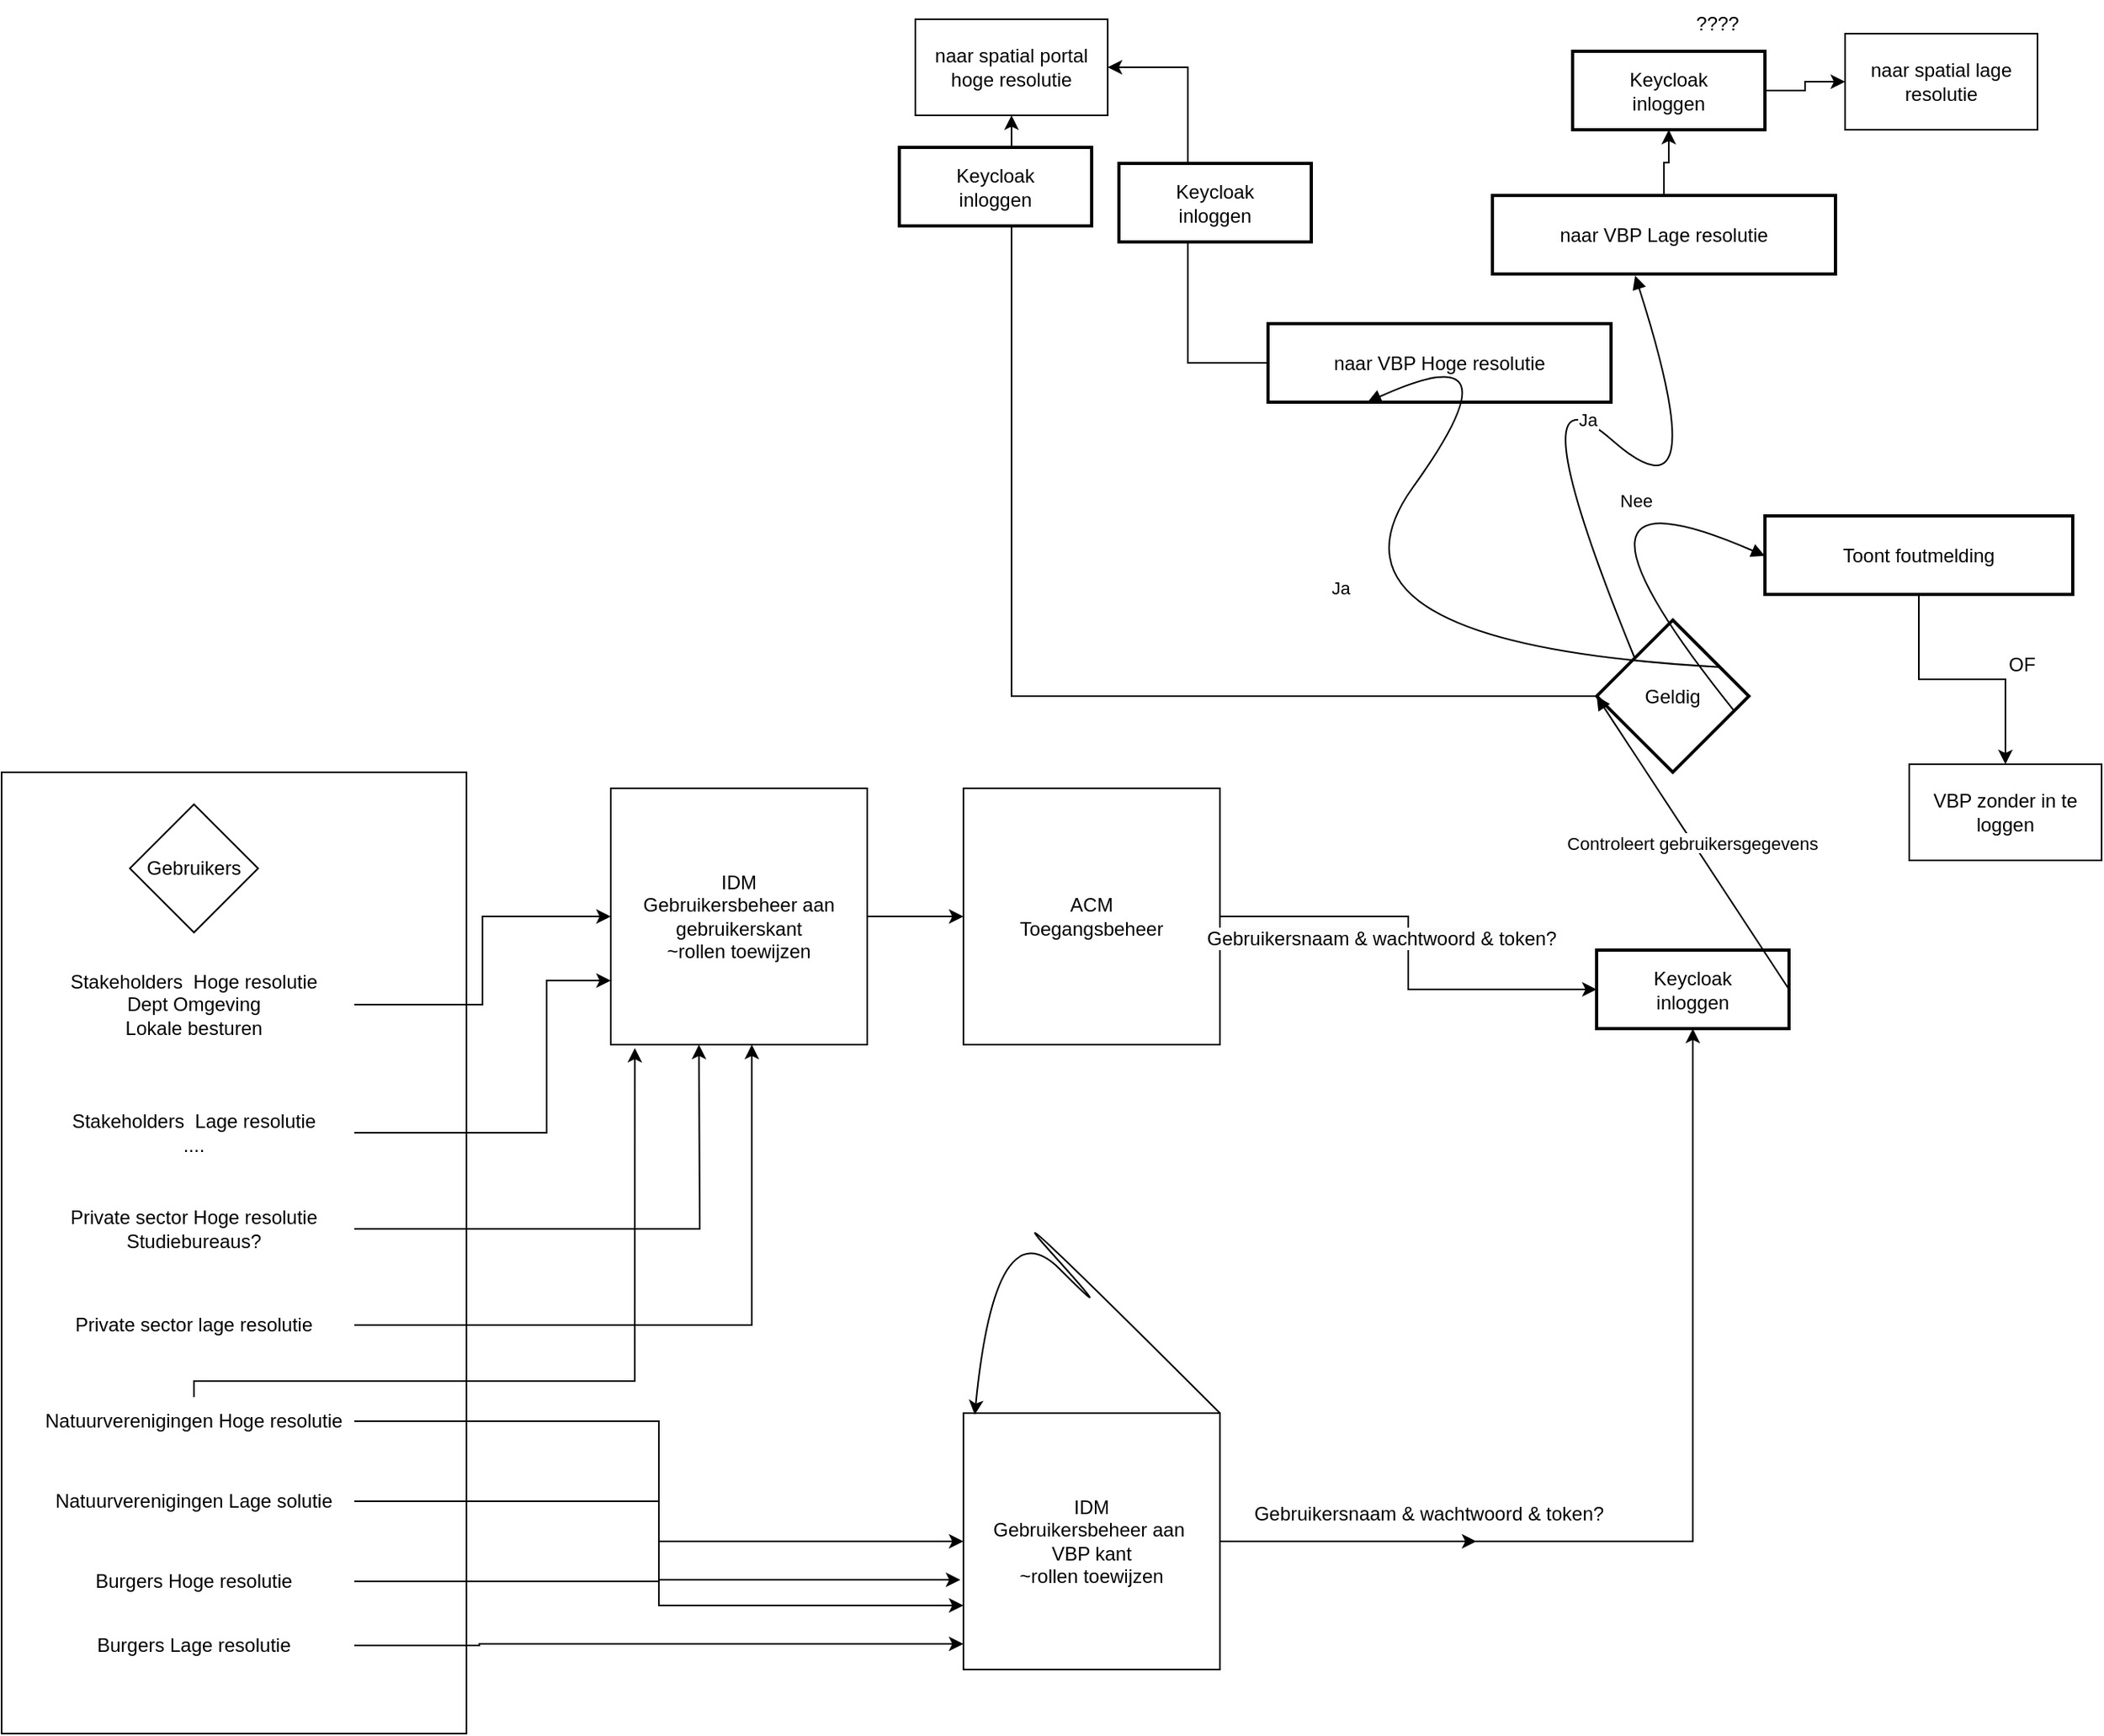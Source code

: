 <mxfile version="25.0.1">
  <diagram name="Pagina-1" id="hAarfXw_meTYoNTCz8BX">
    <mxGraphModel dx="1434" dy="746" grid="1" gridSize="10" guides="1" tooltips="1" connect="1" arrows="1" fold="1" page="1" pageScale="1" pageWidth="827" pageHeight="1169" math="0" shadow="0">
      <root>
        <mxCell id="0" />
        <mxCell id="1" parent="0" />
        <mxCell id="4" value="Keycloak&#xa;inloggen" style="whiteSpace=wrap;strokeWidth=2;" parent="1" vertex="1">
          <mxGeometry x="1015" y="641" width="120" height="49" as="geometry" />
        </mxCell>
        <mxCell id="3wPm9dcY4KfJVksnPoh3-55" style="edgeStyle=orthogonalEdgeStyle;rounded=0;orthogonalLoop=1;jettySize=auto;html=1;entryX=0.5;entryY=1;entryDx=0;entryDy=0;" edge="1" parent="1" source="5" target="3wPm9dcY4KfJVksnPoh3-50">
          <mxGeometry relative="1" as="geometry" />
        </mxCell>
        <mxCell id="5" value="Geldig" style="rhombus;strokeWidth=2;whiteSpace=wrap;" parent="1" vertex="1">
          <mxGeometry x="1015" y="435" width="95" height="95" as="geometry" />
        </mxCell>
        <mxCell id="3wPm9dcY4KfJVksnPoh3-51" style="edgeStyle=orthogonalEdgeStyle;rounded=0;orthogonalLoop=1;jettySize=auto;html=1;entryX=1;entryY=0.5;entryDx=0;entryDy=0;" edge="1" parent="1" source="6" target="3wPm9dcY4KfJVksnPoh3-50">
          <mxGeometry relative="1" as="geometry" />
        </mxCell>
        <mxCell id="6" value="naar VBP Hoge resolutie" style="whiteSpace=wrap;strokeWidth=2;" parent="1" vertex="1">
          <mxGeometry x="810" y="250" width="214" height="49" as="geometry" />
        </mxCell>
        <mxCell id="3wPm9dcY4KfJVksnPoh3-53" style="edgeStyle=orthogonalEdgeStyle;rounded=0;orthogonalLoop=1;jettySize=auto;html=1;entryX=0.5;entryY=0;entryDx=0;entryDy=0;" edge="1" parent="1" source="7" target="3wPm9dcY4KfJVksnPoh3-52">
          <mxGeometry relative="1" as="geometry" />
        </mxCell>
        <mxCell id="7" value="Toont foutmelding" style="whiteSpace=wrap;strokeWidth=2;" parent="1" vertex="1">
          <mxGeometry x="1120" y="370" width="192" height="49" as="geometry" />
        </mxCell>
        <mxCell id="10" value="Controleert gebruikersgegevens" style="curved=1;startArrow=none;endArrow=block;exitX=1;exitY=0.5;entryX=0;entryY=0.5;" parent="1" source="4" target="5" edge="1">
          <mxGeometry relative="1" as="geometry">
            <Array as="points" />
          </mxGeometry>
        </mxCell>
        <mxCell id="11" value="Ja" style="curved=1;startArrow=none;endArrow=block;exitX=1;exitY=0.19;entryX=0.29;entryY=1;" parent="1" source="5" target="6" edge="1">
          <mxGeometry relative="1" as="geometry">
            <Array as="points">
              <mxPoint x="830" y="450" />
              <mxPoint x="971" y="254" />
            </Array>
          </mxGeometry>
        </mxCell>
        <mxCell id="12" value="Nee" style="curved=1;startArrow=none;endArrow=block;exitX=1;exitY=0.62;entryX=0;entryY=0.51;" parent="1" source="5" target="7" edge="1">
          <mxGeometry x="0.528" relative="1" as="geometry">
            <Array as="points">
              <mxPoint x="971" y="330" />
            </Array>
            <mxPoint as="offset" />
          </mxGeometry>
        </mxCell>
        <mxCell id="3wPm9dcY4KfJVksnPoh3-15" value="" style="rounded=0;whiteSpace=wrap;html=1;" vertex="1" parent="1">
          <mxGeometry x="20" y="530" width="290" height="600" as="geometry" />
        </mxCell>
        <mxCell id="3wPm9dcY4KfJVksnPoh3-16" value="Gebruikers" style="rhombus;whiteSpace=wrap;html=1;" vertex="1" parent="1">
          <mxGeometry x="100" y="550" width="80" height="80" as="geometry" />
        </mxCell>
        <mxCell id="3wPm9dcY4KfJVksnPoh3-17" value="Burgers Lage resolutie" style="text;html=1;align=center;verticalAlign=middle;whiteSpace=wrap;rounded=0;" vertex="1" parent="1">
          <mxGeometry x="40" y="1060" width="200" height="30" as="geometry" />
        </mxCell>
        <mxCell id="3wPm9dcY4KfJVksnPoh3-18" value="Stakeholders&amp;nbsp; Hoge resolutie&lt;div&gt;Dept Omgeving&lt;/div&gt;&lt;div&gt;Lokale besturen&lt;/div&gt;" style="text;html=1;align=center;verticalAlign=middle;whiteSpace=wrap;rounded=0;" vertex="1" parent="1">
          <mxGeometry x="40" y="660" width="200" height="30" as="geometry" />
        </mxCell>
        <mxCell id="3wPm9dcY4KfJVksnPoh3-32" style="edgeStyle=orthogonalEdgeStyle;rounded=0;orthogonalLoop=1;jettySize=auto;html=1;entryX=0;entryY=0.75;entryDx=0;entryDy=0;" edge="1" parent="1" source="3wPm9dcY4KfJVksnPoh3-19" target="3wPm9dcY4KfJVksnPoh3-26">
          <mxGeometry relative="1" as="geometry">
            <mxPoint x="320" y="670" as="targetPoint" />
            <Array as="points">
              <mxPoint x="360" y="755" />
              <mxPoint x="360" y="660" />
            </Array>
          </mxGeometry>
        </mxCell>
        <mxCell id="3wPm9dcY4KfJVksnPoh3-19" value="Stakeholders&amp;nbsp; Lage resolutie&lt;div&gt;....&lt;/div&gt;" style="text;html=1;align=center;verticalAlign=middle;whiteSpace=wrap;rounded=0;" vertex="1" parent="1">
          <mxGeometry x="40" y="740" width="200" height="30" as="geometry" />
        </mxCell>
        <mxCell id="3wPm9dcY4KfJVksnPoh3-21" value="Burgers Hoge resolutie" style="text;html=1;align=center;verticalAlign=middle;whiteSpace=wrap;rounded=0;" vertex="1" parent="1">
          <mxGeometry x="40" y="1020" width="200" height="30" as="geometry" />
        </mxCell>
        <mxCell id="3wPm9dcY4KfJVksnPoh3-22" value="Private sector&lt;span style=&quot;color: rgba(0, 0, 0, 0); font-family: monospace; font-size: 0px; text-align: start; text-wrap-mode: nowrap;&quot;&gt;%3CmxGraphModel%3E%3Croot%3E%3CmxCell%20id%3D%220%22%2F%3E%3CmxCell%20id%3D%221%22%20parent%3D%220%22%2F%3E%3CmxCell%20id%3D%222%22%20value%3D%22Burgers%20Hoge%20resolutie%22%20style%3D%22text%3Bhtml%3D1%3Balign%3Dcenter%3BverticalAlign%3Dmiddle%3BwhiteSpace%3Dwrap%3Brounded%3D0%3B%22%20vertex%3D%221%22%20parent%3D%221%22%3E%3CmxGeometry%20x%3D%2240%22%20y%3D%22900%22%20width%3D%22200%22%20height%3D%2230%22%20as%3D%22geometry%22%2F%3E%3C%2FmxCell%3E%3C%2Froot%3E%3C%2FmxGraphModel%3E&lt;/span&gt;&amp;nbsp;Hoge resolutie&lt;div&gt;Studiebureaus?&lt;/div&gt;" style="text;html=1;align=center;verticalAlign=middle;whiteSpace=wrap;rounded=0;" vertex="1" parent="1">
          <mxGeometry x="40" y="800" width="200" height="30" as="geometry" />
        </mxCell>
        <mxCell id="3wPm9dcY4KfJVksnPoh3-23" value="Private sector&lt;span style=&quot;color: rgba(0, 0, 0, 0); font-family: monospace; font-size: 0px; text-align: start; text-wrap-mode: nowrap;&quot;&gt;%mxGraphModel%3E%3Croot%3E%3CmxCell%20id%3D%220%22%2F%3E%3CmxCell%20id%3D%221%22%20parent%3D%220%22%2F%3E%3CmxCell%20id%3D%222%22%20value%3D%22Burgers%20Hoge%20resolutie%22%20style%3D%22text%3Bhtml%3D1%3Balign%3Dcenter%3BverticalAlign%3Dmiddle%3BwhiteSpace%3Dwrap%3Brounded%3D0%3B%22%20vertex%3D%221%22%20parent%3D%221%22%3E%3CmxGeometry%20x%3D%2240%22%20y%3D%22900%22%20width%3D%22200%22%20height%3D%2230%22%20as%3D%22geometry%22%2F%3E%3C%2FmxCell%3E%3C%2Froot%3E%3C%2FmxGraphModel%3E&lt;/span&gt;&amp;nbsp;lage resolutie" style="text;html=1;align=center;verticalAlign=middle;whiteSpace=wrap;rounded=0;" vertex="1" parent="1">
          <mxGeometry x="40" y="860" width="200" height="30" as="geometry" />
        </mxCell>
        <mxCell id="3wPm9dcY4KfJVksnPoh3-37" style="edgeStyle=orthogonalEdgeStyle;rounded=0;orthogonalLoop=1;jettySize=auto;html=1;entryX=0;entryY=0.5;entryDx=0;entryDy=0;exitX=1;exitY=0.5;exitDx=0;exitDy=0;" edge="1" parent="1" source="3wPm9dcY4KfJVksnPoh3-24" target="3wPm9dcY4KfJVksnPoh3-36">
          <mxGeometry relative="1" as="geometry">
            <mxPoint x="430" y="710" as="sourcePoint" />
          </mxGeometry>
        </mxCell>
        <mxCell id="3wPm9dcY4KfJVksnPoh3-24" value="Natuurverenigingen Hoge resolutie" style="text;html=1;align=center;verticalAlign=middle;whiteSpace=wrap;rounded=0;" vertex="1" parent="1">
          <mxGeometry x="40" y="920" width="200" height="30" as="geometry" />
        </mxCell>
        <mxCell id="3wPm9dcY4KfJVksnPoh3-39" style="edgeStyle=orthogonalEdgeStyle;rounded=0;orthogonalLoop=1;jettySize=auto;html=1;entryX=0;entryY=0.75;entryDx=0;entryDy=0;" edge="1" parent="1" source="3wPm9dcY4KfJVksnPoh3-25" target="3wPm9dcY4KfJVksnPoh3-36">
          <mxGeometry relative="1" as="geometry" />
        </mxCell>
        <mxCell id="3wPm9dcY4KfJVksnPoh3-25" value="Natuurverenigingen Lage solutie" style="text;html=1;align=center;verticalAlign=middle;whiteSpace=wrap;rounded=0;" vertex="1" parent="1">
          <mxGeometry x="40" y="970" width="200" height="30" as="geometry" />
        </mxCell>
        <mxCell id="3wPm9dcY4KfJVksnPoh3-43" style="edgeStyle=orthogonalEdgeStyle;rounded=0;orthogonalLoop=1;jettySize=auto;html=1;entryX=0;entryY=0.5;entryDx=0;entryDy=0;" edge="1" parent="1" source="3wPm9dcY4KfJVksnPoh3-26" target="3wPm9dcY4KfJVksnPoh3-42">
          <mxGeometry relative="1" as="geometry" />
        </mxCell>
        <mxCell id="3wPm9dcY4KfJVksnPoh3-26" value="IDM&lt;div&gt;Gebruikersbeheer aan gebruikerskant&lt;/div&gt;&lt;div&gt;~rollen toewijzen&lt;/div&gt;" style="whiteSpace=wrap;html=1;aspect=fixed;" vertex="1" parent="1">
          <mxGeometry x="400" y="540" width="160" height="160" as="geometry" />
        </mxCell>
        <mxCell id="3wPm9dcY4KfJVksnPoh3-31" style="edgeStyle=orthogonalEdgeStyle;rounded=0;orthogonalLoop=1;jettySize=auto;html=1;" edge="1" parent="1" source="3wPm9dcY4KfJVksnPoh3-18" target="3wPm9dcY4KfJVksnPoh3-26">
          <mxGeometry relative="1" as="geometry" />
        </mxCell>
        <mxCell id="3wPm9dcY4KfJVksnPoh3-34" style="edgeStyle=orthogonalEdgeStyle;rounded=0;orthogonalLoop=1;jettySize=auto;html=1;" edge="1" parent="1" source="3wPm9dcY4KfJVksnPoh3-22">
          <mxGeometry relative="1" as="geometry">
            <mxPoint x="455" y="700" as="targetPoint" />
          </mxGeometry>
        </mxCell>
        <mxCell id="3wPm9dcY4KfJVksnPoh3-35" style="edgeStyle=orthogonalEdgeStyle;rounded=0;orthogonalLoop=1;jettySize=auto;html=1;entryX=0.55;entryY=1;entryDx=0;entryDy=0;entryPerimeter=0;" edge="1" parent="1" source="3wPm9dcY4KfJVksnPoh3-23" target="3wPm9dcY4KfJVksnPoh3-26">
          <mxGeometry relative="1" as="geometry" />
        </mxCell>
        <mxCell id="3wPm9dcY4KfJVksnPoh3-44" style="edgeStyle=orthogonalEdgeStyle;rounded=0;orthogonalLoop=1;jettySize=auto;html=1;entryX=0.5;entryY=1;entryDx=0;entryDy=0;" edge="1" parent="1" source="3wPm9dcY4KfJVksnPoh3-36" target="4">
          <mxGeometry relative="1" as="geometry">
            <mxPoint x="1020" y="840" as="targetPoint" />
          </mxGeometry>
        </mxCell>
        <mxCell id="3wPm9dcY4KfJVksnPoh3-45" style="edgeStyle=orthogonalEdgeStyle;rounded=0;orthogonalLoop=1;jettySize=auto;html=1;" edge="1" parent="1" source="3wPm9dcY4KfJVksnPoh3-36">
          <mxGeometry relative="1" as="geometry">
            <mxPoint x="940" y="1010" as="targetPoint" />
          </mxGeometry>
        </mxCell>
        <mxCell id="3wPm9dcY4KfJVksnPoh3-36" value="IDM&lt;div&gt;Gebruikersbeheer aan&amp;nbsp;&lt;/div&gt;&lt;div&gt;VBP kant&lt;/div&gt;&lt;div&gt;~rollen toewijzen&lt;/div&gt;" style="whiteSpace=wrap;html=1;aspect=fixed;" vertex="1" parent="1">
          <mxGeometry x="620" y="930" width="160" height="160" as="geometry" />
        </mxCell>
        <mxCell id="3wPm9dcY4KfJVksnPoh3-38" style="edgeStyle=orthogonalEdgeStyle;rounded=0;orthogonalLoop=1;jettySize=auto;html=1;entryX=0.094;entryY=1.013;entryDx=0;entryDy=0;entryPerimeter=0;" edge="1" parent="1" source="3wPm9dcY4KfJVksnPoh3-24" target="3wPm9dcY4KfJVksnPoh3-26">
          <mxGeometry relative="1" as="geometry">
            <Array as="points">
              <mxPoint x="140" y="910" />
              <mxPoint x="415" y="910" />
            </Array>
          </mxGeometry>
        </mxCell>
        <mxCell id="3wPm9dcY4KfJVksnPoh3-40" style="edgeStyle=orthogonalEdgeStyle;rounded=0;orthogonalLoop=1;jettySize=auto;html=1;entryX=-0.012;entryY=0.65;entryDx=0;entryDy=0;entryPerimeter=0;" edge="1" parent="1" source="3wPm9dcY4KfJVksnPoh3-21" target="3wPm9dcY4KfJVksnPoh3-36">
          <mxGeometry relative="1" as="geometry" />
        </mxCell>
        <mxCell id="3wPm9dcY4KfJVksnPoh3-41" style="edgeStyle=orthogonalEdgeStyle;rounded=0;orthogonalLoop=1;jettySize=auto;html=1;" edge="1" parent="1" source="3wPm9dcY4KfJVksnPoh3-17" target="3wPm9dcY4KfJVksnPoh3-36">
          <mxGeometry relative="1" as="geometry">
            <mxPoint x="396" y="1073" as="targetPoint" />
            <Array as="points">
              <mxPoint x="318" y="1075" />
              <mxPoint x="318" y="1074" />
            </Array>
          </mxGeometry>
        </mxCell>
        <mxCell id="3wPm9dcY4KfJVksnPoh3-47" style="edgeStyle=orthogonalEdgeStyle;rounded=0;orthogonalLoop=1;jettySize=auto;html=1;entryX=0;entryY=0.5;entryDx=0;entryDy=0;" edge="1" parent="1" source="3wPm9dcY4KfJVksnPoh3-42" target="4">
          <mxGeometry relative="1" as="geometry" />
        </mxCell>
        <mxCell id="3wPm9dcY4KfJVksnPoh3-42" value="ACM&lt;div&gt;Toegangsbeheer&lt;/div&gt;" style="whiteSpace=wrap;html=1;aspect=fixed;" vertex="1" parent="1">
          <mxGeometry x="620" y="540" width="160" height="160" as="geometry" />
        </mxCell>
        <mxCell id="3wPm9dcY4KfJVksnPoh3-46" value="" style="curved=1;endArrow=classic;html=1;rounded=0;exitX=1;exitY=0;exitDx=0;exitDy=0;entryX=0.044;entryY=0.006;entryDx=0;entryDy=0;entryPerimeter=0;" edge="1" parent="1" source="3wPm9dcY4KfJVksnPoh3-36" target="3wPm9dcY4KfJVksnPoh3-36">
          <mxGeometry width="50" height="50" relative="1" as="geometry">
            <mxPoint x="580" y="780" as="sourcePoint" />
            <mxPoint x="630" y="730" as="targetPoint" />
            <Array as="points">
              <mxPoint x="630" y="780" />
              <mxPoint x="720" y="880" />
              <mxPoint x="640" y="800" />
            </Array>
          </mxGeometry>
        </mxCell>
        <mxCell id="3wPm9dcY4KfJVksnPoh3-48" value="Gebruikersnaam &amp;amp; wachtwoord &amp;amp; token?" style="text;html=1;align=center;verticalAlign=middle;resizable=0;points=[];autosize=1;strokeColor=none;fillColor=none;" vertex="1" parent="1">
          <mxGeometry x="790" y="978" width="240" height="30" as="geometry" />
        </mxCell>
        <mxCell id="3wPm9dcY4KfJVksnPoh3-49" value="&lt;span style=&quot;color: rgb(0, 0, 0); font-family: Helvetica; font-size: 12px; font-style: normal; font-variant-ligatures: normal; font-variant-caps: normal; font-weight: 400; letter-spacing: normal; orphans: 2; text-align: center; text-indent: 0px; text-transform: none; widows: 2; word-spacing: 0px; -webkit-text-stroke-width: 0px; white-space: nowrap; background-color: rgb(251, 251, 251); text-decoration-thickness: initial; text-decoration-style: initial; text-decoration-color: initial; display: inline !important; float: none;&quot;&gt;Gebruikersnaam &amp;amp; wachtwoord &amp;amp; token?&lt;/span&gt;" style="text;whiteSpace=wrap;html=1;" vertex="1" parent="1">
          <mxGeometry x="770" y="620" width="250" height="40" as="geometry" />
        </mxCell>
        <mxCell id="3wPm9dcY4KfJVksnPoh3-50" value="naar spatial portal hoge resolutie" style="rounded=0;whiteSpace=wrap;html=1;" vertex="1" parent="1">
          <mxGeometry x="590" y="60" width="120" height="60" as="geometry" />
        </mxCell>
        <mxCell id="3wPm9dcY4KfJVksnPoh3-52" value="VBP zonder in te loggen" style="rounded=0;whiteSpace=wrap;html=1;" vertex="1" parent="1">
          <mxGeometry x="1210" y="525" width="120" height="60" as="geometry" />
        </mxCell>
        <mxCell id="3wPm9dcY4KfJVksnPoh3-54" value="OF" style="text;html=1;align=center;verticalAlign=middle;resizable=0;points=[];autosize=1;strokeColor=none;fillColor=none;" vertex="1" parent="1">
          <mxGeometry x="1260" y="448" width="40" height="30" as="geometry" />
        </mxCell>
        <mxCell id="3wPm9dcY4KfJVksnPoh3-63" value="" style="edgeStyle=orthogonalEdgeStyle;rounded=0;orthogonalLoop=1;jettySize=auto;html=1;" edge="1" parent="1" source="3wPm9dcY4KfJVksnPoh3-56" target="3wPm9dcY4KfJVksnPoh3-62">
          <mxGeometry relative="1" as="geometry" />
        </mxCell>
        <mxCell id="3wPm9dcY4KfJVksnPoh3-56" value="Keycloak&#xa;inloggen" style="whiteSpace=wrap;strokeWidth=2;" vertex="1" parent="1">
          <mxGeometry x="1000" y="80" width="120" height="49" as="geometry" />
        </mxCell>
        <mxCell id="3wPm9dcY4KfJVksnPoh3-57" value="Keycloak&#xa;inloggen" style="whiteSpace=wrap;strokeWidth=2;" vertex="1" parent="1">
          <mxGeometry x="580" y="140" width="120" height="49" as="geometry" />
        </mxCell>
        <mxCell id="3wPm9dcY4KfJVksnPoh3-58" value="Ja" style="curved=1;startArrow=none;endArrow=block;exitX=0;exitY=0;exitDx=0;exitDy=0;" edge="1" parent="1" source="5">
          <mxGeometry relative="1" as="geometry">
            <Array as="points">
              <mxPoint x="960" y="266" />
              <mxPoint x="1090" y="380" />
            </Array>
            <mxPoint x="1222" y="280" as="sourcePoint" />
            <mxPoint x="1039" y="220" as="targetPoint" />
          </mxGeometry>
        </mxCell>
        <mxCell id="3wPm9dcY4KfJVksnPoh3-59" value="naar VBP Lage resolutie" style="whiteSpace=wrap;strokeWidth=2;" vertex="1" parent="1">
          <mxGeometry x="950" y="170" width="214" height="49" as="geometry" />
        </mxCell>
        <mxCell id="3wPm9dcY4KfJVksnPoh3-60" value="Keycloak&#xa;inloggen" style="whiteSpace=wrap;strokeWidth=2;" vertex="1" parent="1">
          <mxGeometry x="717" y="150" width="120" height="49" as="geometry" />
        </mxCell>
        <mxCell id="3wPm9dcY4KfJVksnPoh3-61" style="edgeStyle=orthogonalEdgeStyle;rounded=0;orthogonalLoop=1;jettySize=auto;html=1;" edge="1" parent="1" source="3wPm9dcY4KfJVksnPoh3-59" target="3wPm9dcY4KfJVksnPoh3-56">
          <mxGeometry relative="1" as="geometry" />
        </mxCell>
        <mxCell id="3wPm9dcY4KfJVksnPoh3-62" value="naar spatial lage resolutie" style="rounded=0;whiteSpace=wrap;html=1;" vertex="1" parent="1">
          <mxGeometry x="1170" y="69" width="120" height="60" as="geometry" />
        </mxCell>
        <mxCell id="3wPm9dcY4KfJVksnPoh3-64" value="????" style="text;html=1;align=center;verticalAlign=middle;resizable=0;points=[];autosize=1;strokeColor=none;fillColor=none;" vertex="1" parent="1">
          <mxGeometry x="1065" y="48" width="50" height="30" as="geometry" />
        </mxCell>
      </root>
    </mxGraphModel>
  </diagram>
</mxfile>
